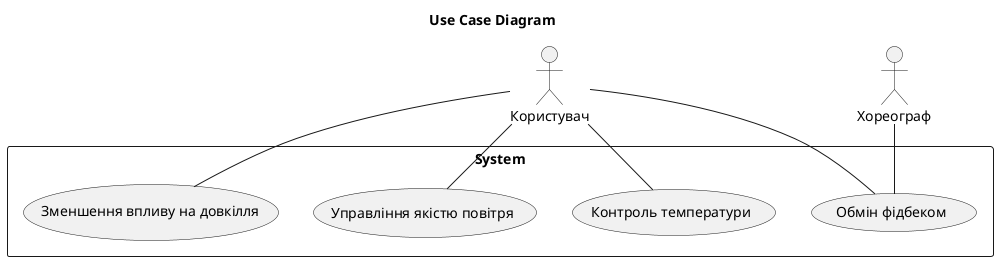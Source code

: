 @startuml

title Use Case Diagram

actor Користувач as user
actor Хореограф as choreographer

rectangle System {
  usecase "Контроль температури" as control_temperature
  usecase "Обмін фідбеком" as feedback
  usecase "Зменшення впливу на довкілля" as reduce_environment_impact
  usecase "Управління якістю повітря" as air_quality_management

  user -- control_temperature
  user -- feedback
  user -- reduce_environment_impact
  user -- air_quality_management

  choreographer -- feedback
}

@enduml
